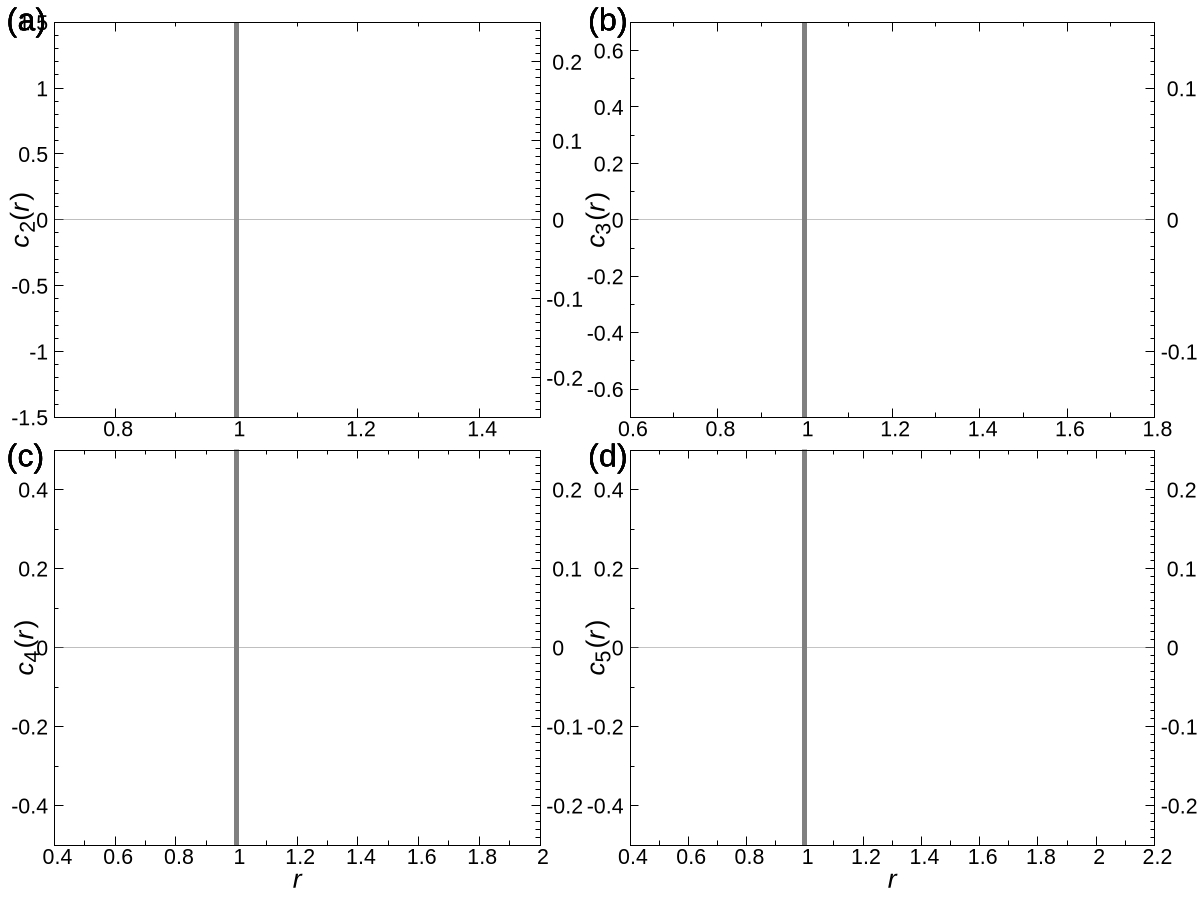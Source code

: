 #!/usr/bin/env gnuplot
unset multiplot
reset

set encoding cp1250 # make the minus sign longer
##set encoding iso_8859_1
set terminal postscript eps enhanced size 10, 7 font "Arial, 22"
set output "cmpcorl.eps"


tlfont="Arial, 24"
tcfont="Arial, 16"
lbfont  = "Arial, 20"
keyfont = "Arial, 20"



thexlabel='{/Arial-Italic r}'

# height of the bottom panels
bh = 0.5
# height of the top panels
th = 1 - bh

# width of the right panel
rw = 0.52
# width of the left panel
lw = 1 - rw

set ytics 0.1 font tcfont offset 0.3, 0
set mytics 10
#set format y '10^{%T}'

spc = 1.2

color1a = "#cc3333"
color1al = "#ffdddd"
color1b = "#000000"

color2a = "#555588"
color2b = "#606060"

color3a = "#404040"
color3b = "#808080"

color4a = "#606060"
color4b = "#448855"

# line styles for the small panels
set style line 1  lc rgb "#aaaaaa" lt 1 lw 1

# Mayer sampling
set style line 2  lc rgb color1al lt 1 lw 5 pt 6  ps 0.5 # light circle
set style line 3  lc rgb color1a  lt 1 lw 5 pt 7  ps 0.5 # full  circle

# DSC, kappa = 0
set style line 4  lc rgb color1b lt 2 lw 6 pt 12 ps 1.1 # empty diamond
set style line 5  lc rgb color1b lt 2 lw 6 pt 13 ps 1.1 # full  diamond

# DSC, kappa != 0
set style line 6  lc rgb color2a lt 4 lw 6 pt 10 ps 1.0 # empty inverted triangle
set style line 7  lc rgb color2a lt 4 lw 6 pt 11 ps 1.0 # full  inverted triangle

# lambda-DSC
set style line 16 lc rgb color4b lt 5 lw 6 pt 12 ps 0.8
set style line 17 lc rgb color4b lt 5 lw 6 pt 13 ps 0.8

# PY
set style line 8  lc rgb color2b lt 3 lw 2 pt 8  ps 1.0 # empty triangle
set style line 9  lc rgb color2b lt 3 lw 2 pt 9  ps 1.0 # full  triangle

# HNC
set style line 10 lc rgb color3a lt 7 lw 2 pt 4  ps 0.8 # empty square
set style line 11 lc rgb color3a lt 7 lw 2 pt 5  ps 0.8 # full  square

set style line 12 lc rgb color3b lt 5 lw 3 pt 14 ps 0.9 # empty pentagon
set style line 13 lc rgb color3b lt 5 lw 3 pt 15 ps 0.9 # full  pentagon

set style line 14 lc rgb color4a lt 6 lw 3 pt 14 ps 0.7 # empty pentagon
set style line 15 lc rgb color4a lt 6 lw 3 pt 15 ps 0.7 # full  pentagon

set style line 100 lc rgb "#808080" lt 1 lw 0.5 # thin solid line


tagdx1 = 0.005
tagdx2 = 0.010
tagdy1 = 0.020
tagdy2 = 0.005
tagfont = "Arial, 24"
set label 300 "(a)" at screen       tagdx1,  1 - tagdy1 font tagfont
set label 301 "(b)" at screen  lw + tagdx2,  1 - tagdy1 font tagfont
set label 302 "(c)" at screen       tagdx1, bh - tagdy2 font tagfont
set label 303 "(d)" at screen  lw + tagdx2, bh - tagdy2 font tagfont



set multiplot


title0 = "Mayer sampling"
title1 = "DSC, {/Symbol-Oblique k}_{/Arial-Italic n} = 0"
title2 = "DSC, {/Symbol-Oblique k}_{/Arial-Italic n} = (0.352)_{{/Arial-Italic n} {/Symbol \263} 4}"
title3 = "{/Symbol-Oblique l}-DSC"
titlepy   = "PY"
titlehnc  = "HNC"



# left-top panel

set size    lw, th
set origin 0.0, bh

set ylabel \
  '{/Arial-Italic c}_{&{/=7 i}2}({/Arial-Italic r&{/=7 i}})' \
  font lbfont offset 3.0, 0.0

set tmargin 1.
set bmargin 1.5
set rmargin 4.
set lmargin 6.0

# Left: align text to the left
# reverse: symbol first, text next
# invert: first drawn shown last in the legend
set key at 1.57, 1.42 Left reverse spacing spc font keyfont

set xtics 0.2 font tcfont offset 0, 0.5
set mxtics 2
unset xlabel

ymax = 1.5
set yrange [-ymax:ymax]
set ytics nomirror 0.5 font tcfont offset 0.3, 0
set mytics 5

y2max = 0.25
set y2range [-y2max:y2max]
set y2tics nomirror 0.1 font tcfont offset -0.3, 0
set my2tics 10

ps1 = 0.7

colorvsp = "#808080"

set arrow 123 from 1, -ymax to 1, ymax lt 1 lw 5 lc rgb colorvsp nohead



plot [0.7:1.5][:] \
  "iedata/cr/crD6n4.dat"        u ($1):($1 < 1 ? $2 : 1/0)              axes x1y1 w l   ls 3          t title0, \
  ""                            u ($1):($1 > 1 ? $2 : 1/0)              axes x1y2 w l   ls 3          notitle, \
  "iedata/cr/crtrD6samp.dat"    u ($1):(($1 > 1 && $4 == 2) ? -$3 : 1/0)axes x1y1 w l   ls 2          notitle, \
  "iedata/cr/yrtrD6n4.dat"      u ($1):($1 < 1 ? $2 : 1/0)              axes x1y2 w l   ls 2          notitle, \
  "iedata/cr/crtrD6.dat"        u ($1):($1 < 1 && $4 == 2 ? $2 : 1/0)   axes x1y1 w l   ls 5          t title1, \
  ""                            u ($1):($1 > 1 && $4 == 2 ? $2 : 1/0)   axes x1y2 w l   ls 5          notitle, \
  "iedata/cr/crtrD6c0.352.dat"  u ($1):($1 < 1 && $4 == 2 ? $2 : 1/0)   axes x1y1 w l   ls 7          t title2, \
  ""                            u ($1):($1 > 1 && $4 == 2 ? $2 : 1/0)   axes x1y2 w l   ls 7          notitle, \
  "iedata/cr/crtrD6lamc.dat"    u ($1):($1 < 1 && $4 == 2 ? $2 : 1/0)   axes x1y1 w l   ls 17         t title3, \
  ""                            u ($1):($1 > 1 && $4 == 2 ? $2 : 1/0)   axes x1y2 w l   ls 17         notitle, \
  "iedata/cr/crtrD6py.dat"      u ($1):($1 < 1 && $4 == 3 ? $2 : 1/0)   axes x1y1 w l   ls 9          t titlepy, \
  ""                            u ($1):($1 > 1 && $4 == 3 ? $2 : 1/0)   axes x1y2 w l   ls 9          notitle, \
  "iedata/cr/crtrD6hnc.dat"     u ($1):($1 < 1 && $4 == 3 ? $2 : 1/0)   axes x1y1 w l   ls 11         t titlehnc, \
  ""                            u ($1):($1 > 1 && $4 == 3 ? $2 : 1/0)   axes x1y2 w l   ls 11         notitle, \
  0 ls 100 notitle





# right-top panel

set size    rw, th
set origin  lw, bh

set rmargin 5.0
set lmargin 6.0

set ylabel \
  '{/Arial-Italic c}_{3&{/=7 i}}({/Arial-Italic r}&{/=7 i})' \
  font lbfont offset 3.0, 0.0

# Left: align text to the left
# reverse: symbol first, text next
# invert: first drawn shown last in the legend
set key at 1.90, 0.65 Left reverse spacing spc font keyfont

ymax = .7
set yrange [-ymax:ymax]
set ytics nomirror 0.2 font tcfont offset 0.3, 0
set mytics 2

y2max = 0.15
set y2range [-y2max:y2max]
set y2tics nomirror 0.1 font tcfont offset -0.3, 0
set my2tics 10

set arrow 123 from 1, -ymax to 1, ymax lt 1 lw 5 lc rgb colorvsp nohead



plot [0.6:1.8][:] \
  "iedata/cr/crD6n5.dat"        u ($1):($1 < 1 ? $2 : 1/0)              axes x1y1 w l   ls 3          t title0, \
  ""                            u ($1):($1 > 1 ? $2 : 1/0)              axes x1y2 w l   ls 3          notitle, \
  "iedata/cr/crtrD6samp.dat"    u ($1):(($1 > 1 && $4 == 3) ? -$3 : 1/0)axes x1y1 w l   ls 2          notitle, \
  "iedata/cr/yrtrD6n5.dat"      u ($1):($1 < 1 ? $2 : 1/0)              axes x1y2 w l   ls 2          notitle, \
  "iedata/cr/crtrD6.dat"        u ($1):($1 < 1 && $4 == 3 ? $2 : 1/0)   axes x1y1 w l   ls 5          t title1, \
  ""                            u ($1):($1 > 1 && $4 == 3 ? $2 : 1/0)   axes x1y2 w l   ls 5          notitle, \
  "iedata/cr/crtrD6c0.352.dat"  u ($1):($1 < 1 && $4 == 3 ? $2 : 1/0)   axes x1y1 w l   ls 7          t title2, \
  ""                            u ($1):($1 > 1 && $4 == 3 ? $2 : 1/0)   axes x1y2 w l   ls 7          notitle, \
  "iedata/cr/crtrD6lamc.dat"    u ($1):($1 < 1 && $4 == 3 ? $2 : 1/0)   axes x1y1 w l   ls 17         t title3, \
  ""                            u ($1):($1 > 1 && $4 == 3 ? $2 : 1/0)   axes x1y2 w l   ls 17         notitle, \
  "iedata/cr/crtrD6py.dat"      u ($1):($1 < 1 && $4 == 3 ? $2 : 1/0)   axes x1y1 w l   ls 9          t titlepy, \
  ""                            u ($1):($1 > 1 && $4 == 3 ? $2 : 1/0)   axes x1y2 w l   ls 9          notitle, \
  "iedata/cr/crtrD6hnc.dat"     u ($1):($1 < 1 && $4 == 3 ? $2 : 1/0)   axes x1y1 w l   ls 11         t titlehnc, \
  ""                            u ($1):($1 > 1 && $4 == 3 ? $2 : 1/0)   axes x1y2 w l   ls 11         notitle, \
  0 ls 100 notitle





# left-bottom panel

set size    lw, bh
set origin 0.0, 0.0

set tmargin 0.
set bmargin 2.5
set xlabel thexlabel font lbfont offset 0, 1.0

set lmargin 6.0
set ylabel \
  '{/Arial-Italic c}_{4&{/=7 i}}({/Arial-Italic r}&{/=7 i})' \
  font lbfont offset 3.5, 0.0

set rmargin 4.

# Left: align text to the left
# reverse: symbol first, texticc -DD=6 -DN=3 ../../mcrat0.c && time ./a.out --nstcr=20 --nstcrrep=100000 -11e10 next
# invert: first drawn shown last in the legend
set key at 2.10, 0.48 Left reverse spacing spc font keyfont

#
ymax = 0.5
set yrange [-ymax:ymax]
set ytics nomirror 0.2 font tcfont offset 0.3, 0
set mytics 2

y2max = 0.25
set y2range [-y2max:y2max]
set y2tics nomirror 0.1 font tcfont offset -0.3, 0
set my2tics 10

set arrow 123 from 1, -ymax to 1, ymax lt 1 lw 5 lc rgb colorvsp nohead



plot [0.4:2.0][:] \
  "iedata/cr/crD6n6.dat"        u ($1):($1 < 1 ? $2 : 1/0)              axes x1y1 w l   ls 3          t title0, \
  ""                            u ($1):($1 > 1 ? $2 : 1/0)              axes x1y2 w l   ls 3          notitle, \
  "iedata/cr/crtrD6samp.dat"    u ($1):(($1 > 1 && $4 == 4) ? -$3 : 1/0)axes x1y1 w l   ls 2          notitle, \
  "iedata/cr/yrtrD6n6.dat"      u ($1):($1 < 1 ? $2 : 1/0)              axes x1y2 w l   ls 2          notitle, \
  "iedata/cr/crtrD6.dat"        u ($1):($1 < 1 && $4 == 4 ? $2 : 1/0)   axes x1y1 w l   ls 5          t title1, \
  ""                            u ($1):($1 > 1 && $4 == 4 ? $2 : 1/0)   axes x1y2 w l   ls 5          notitle, \
  "iedata/cr/crtrD6c0.352.dat"  u ($1):($1 < 1 && $4 == 4 ? $2 : 1/0)   axes x1y1 w l   ls 7          t title2, \
  ""                            u ($1):($1 > 1 && $4 == 4 ? $2 : 1/0)   axes x1y2 w l   ls 7          notitle, \
  "iedata/cr/crtrD6lamc.dat"    u ($1):($1 < 1 && $4 == 4 ? $2 : 1/0)   axes x1y1 w l   ls 17         t title3, \
  ""                            u ($1):($1 > 1 && $4 == 4 ? $2 : 1/0)   axes x1y2 w l   ls 17         notitle, \
  "iedata/cr/crtrD6py.dat"      u ($1):($1 < 1 && $4 == 3 ? $2 : 1/0)   axes x1y1 w l   ls 9          t titlepy, \
  ""                            u ($1):($1 > 1 && $4 == 3 ? $2 : 1/0)   axes x1y2 w l   ls 9          notitle, \
  "iedata/cr/crtrD6hnc.dat"     u ($1):($1 < 1 && $4 == 3 ? $2 : 1/0)   axes x1y1 w l   ls 11         t titlehnc, \
  ""                            u ($1):($1 > 1 && $4 == 3 ? $2 : 1/0)   axes x1y2 w l   ls 11         notitle, \
  0 ls 100 notitle





unset arrow




# right-bottom panel

set size    rw, bh
set origin  lw, 0.0

set lmargin 6.0
set rmargin 5.0

set ylabel \
  '{/Arial-Italic c}_{5&{/=7 i}}({/Arial-Italic r}&{/=7 i})' \
  font lbfont offset 3.0, 0.0

set ytics 10 font tcfont offset 0.3, 0
set mytics 10

# Left: align text to the left
# reverse: symbol first, text next
# invert: first drawn shown last in the legend
set key at 2.32, 0.47 Left reverse spacing spc font keyfont

ymax = 0.50
set yrange [-ymax:ymax]
set ytics nomirror 0.2 font tcfont offset 0.3, 0
set mytics 2

y2max = 0.25
set y2range [-y2max:y2max]
set y2tics nomirror 0.1 font tcfont offset -0.3, 0
set my2tics 10

set arrow 123 from 1, -ymax to 1, ymax lt 1 lw 5 lc rgb colorvsp nohead



plot [0.4:2.2][:] \
  "iedata/cr/crD6n7.dat"        u ($1):($1 < 1 ? $2 : 1/0)              axes x1y1 w l   ls 3          t title0, \
  ""                            u ($1):($1 > 1 ? $2 : 1/0)              axes x1y2 w l   ls 3          notitle, \
  "iedata/cr/crtrD6samp.dat"    u ($1):(($1 > 1 && $4 == 5) ? -$3 : 1/0)axes x1y1 w l   ls 2          notitle, \
  "iedata/cr/yrtrD6n7.dat"      u ($1):($1 < 1 ? $2 : 1/0)              axes x1y2 w l   ls 2          notitle, \
  "iedata/cr/crtrD6.dat"        u ($1):($1 < 1 && $4 == 5 ? $2 : 1/0)   axes x1y1 w l   ls 5          t title1, \
  ""                            u ($1):($1 > 1 && $4 == 5 ? $2 : 1/0)   axes x1y2 w l   ls 5          notitle, \
  "iedata/cr/crtrD6c0.352.dat"  u ($1):($1 < 1 && $4 == 5 ? $2 : 1/0)   axes x1y1 w l   ls 7          t title2, \
  ""                            u ($1):($1 > 1 && $4 == 5 ? $2 : 1/0)   axes x1y2 w l   ls 7          notitle, \
  "iedata/cr/crtrD6lamc.dat"    u ($1):($1 < 1 && $4 == 5 ? $2 : 1/0)   axes x1y1 w l   ls 17         t title3, \
  ""                            u ($1):($1 > 1 && $4 == 5 ? $2 : 1/0)   axes x1y2 w l   ls 17         notitle, \
  "iedata/cr/crtrD6py.dat"      u ($1):($1 < 1 && $4 == 3 ? $2 : 1/0)   axes x1y1 w l   ls 9          t titlepy, \
  ""                            u ($1):($1 > 1 && $4 == 3 ? $2 : 1/0)   axes x1y2 w l   ls 9          notitle, \
  "iedata/cr/crtrD6hnc.dat"     u ($1):($1 < 1 && $4 == 3 ? $2 : 1/0)   axes x1y1 w l   ls 11         t titlehnc, \
  ""                            u ($1):($1 > 1 && $4 == 3 ? $2 : 1/0)   axes x1y2 w l   ls 11         notitle, \
  0 ls 100 notitle





unset multiplot
unset output
set terminal wxt
reset



